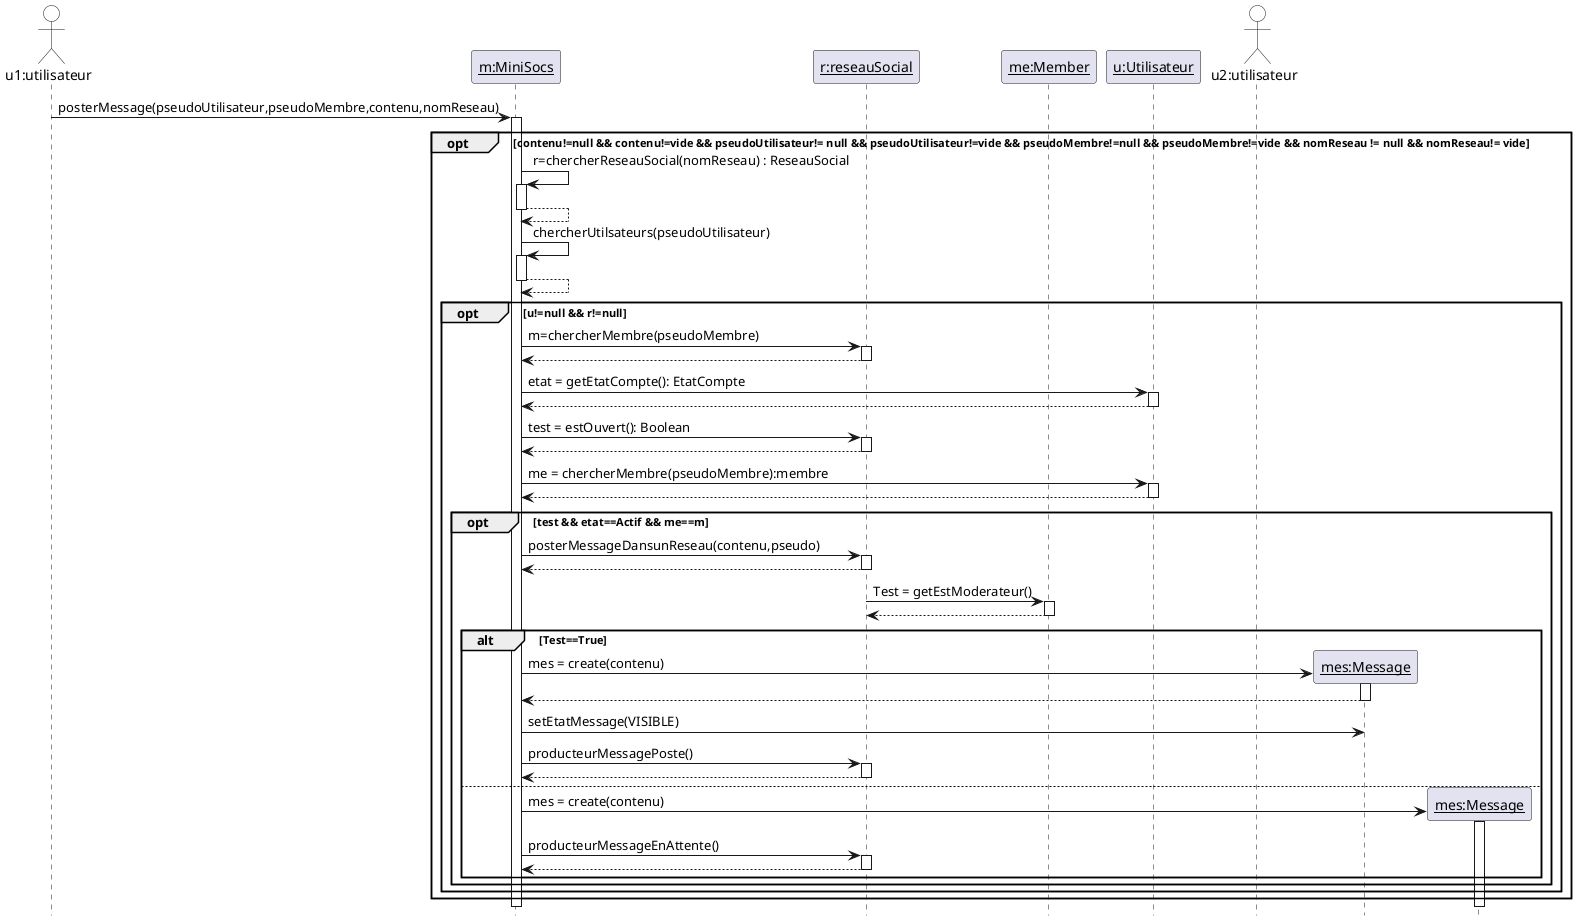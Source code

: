 @startuml

'Diagramme de séquence (PlantUML)'

'Configuration charte graphique'
hide footbox
skinparam sequenceParticiantBackgroundColor White
skinparam sequenceActorBackgroundColor White

'Déclaration des acteurs et des participants'
actor "u1:utilisateur" as u1
participant "__m:MiniSocs__" as sys
participant "__r:reseauSocial__" as r
participant "__me:Member__" as m
participant "__u:Utilisateur__" as u
actor "u2:utilisateur" as u2
'Interaction principale'

u1 -> sys++: posterMessage(pseudoUtilisateur,pseudoMembre,contenu,nomReseau)
opt contenu!=null && contenu!=vide && pseudoUtilisateur!= null && pseudoUtilisateur!=vide && pseudoMembre!=null && pseudoMembre!=vide && nomReseau != null && nomReseau!= vide
sys-> sys++: r=chercherReseauSocial(nomReseau) : ReseauSocial
return
sys->sys++:chercherUtilsateurs(pseudoUtilisateur)
return
opt u!=null && r!=null
sys->r++:m=chercherMembre(pseudoMembre)
return
sys-> u ++: etat = getEtatCompte(): EtatCompte
return
sys-> r ++: test = estOuvert(): Boolean
return
sys -> u ++: me = chercherMembre(pseudoMembre):membre
return
opt test && etat==Actif && me==m
sys->r ++ : posterMessageDansunReseau(contenu,pseudo)
return
r->m ++: Test = getEstModerateur()
return
alt Test==True
create "__mes:Message__" as mes
sys-> mes ++: mes = create(contenu)
return
sys-> mes : setEtatMessage(VISIBLE)
sys -> r ++: producteurMessagePoste()
return 
else
create "__mes:Message__" as mes2
sys->mes2 ++: mes = create(contenu)
sys -> r++: producteurMessageEnAttente()
return
end
end
end
end
@enduml
